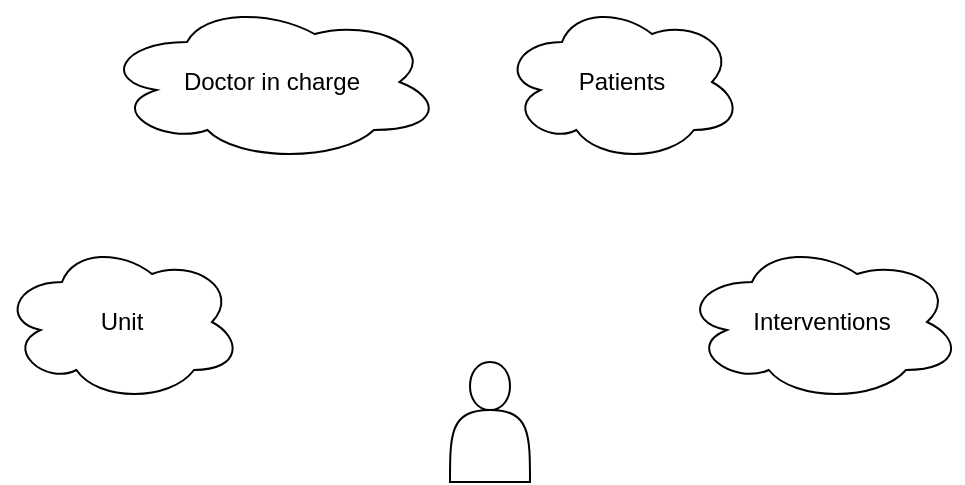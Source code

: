 <mxfile>
    <diagram id="NuMuyJ0UBDDyV1lLQY9N" name="Step 1 - Define the purpose of the DB">
        <mxGraphModel dx="1163" dy="667" grid="1" gridSize="10" guides="1" tooltips="1" connect="1" arrows="1" fold="1" page="1" pageScale="1" pageWidth="827" pageHeight="1169" math="0" shadow="0">
            <root>
                <mxCell id="0"/>
                <mxCell id="1" parent="0"/>
                <mxCell id="2" value="Unit" style="ellipse;shape=cloud;whiteSpace=wrap;html=1;" parent="1" vertex="1">
                    <mxGeometry x="150" y="290" width="120" height="80" as="geometry"/>
                </mxCell>
                <mxCell id="3" value="Doctor in charge" style="ellipse;shape=cloud;whiteSpace=wrap;html=1;" parent="1" vertex="1">
                    <mxGeometry x="200" y="170" width="170" height="80" as="geometry"/>
                </mxCell>
                <mxCell id="4" value="" style="shape=actor;whiteSpace=wrap;html=1;" parent="1" vertex="1">
                    <mxGeometry x="374" y="350" width="40" height="60" as="geometry"/>
                </mxCell>
                <mxCell id="5" value="Interventions" style="ellipse;shape=cloud;whiteSpace=wrap;html=1;" parent="1" vertex="1">
                    <mxGeometry x="490" y="290" width="140" height="80" as="geometry"/>
                </mxCell>
                <mxCell id="6" value="Patients" style="ellipse;shape=cloud;whiteSpace=wrap;html=1;" parent="1" vertex="1">
                    <mxGeometry x="400" y="170" width="120" height="80" as="geometry"/>
                </mxCell>
            </root>
        </mxGraphModel>
    </diagram>
    <diagram id="O3U2NHLkLz26aXM3maAr" name="Step 2 - The ERM">
        <mxGraphModel dx="1163" dy="667" grid="1" gridSize="10" guides="1" tooltips="1" connect="1" arrows="1" fold="1" page="1" pageScale="1" pageWidth="827" pageHeight="1169" math="0" shadow="0">
            <root>
                <mxCell id="SugYGAc_b5lUKjztGZmf-0"/>
                <mxCell id="SugYGAc_b5lUKjztGZmf-1" parent="SugYGAc_b5lUKjztGZmf-0"/>
                <mxCell id="YrhqDDCfiXOCiuwqI_Ar-0" value="Unit" style="whiteSpace=wrap;html=1;align=center;" parent="SugYGAc_b5lUKjztGZmf-1" vertex="1">
                    <mxGeometry x="190" y="315" width="100" height="40" as="geometry"/>
                </mxCell>
                <mxCell id="YrhqDDCfiXOCiuwqI_Ar-1" value="" style="edgeStyle=none;html=1;endArrow=ERone;endFill=0;startArrow=none;startFill=0;exitX=0;exitY=0.5;exitDx=0;exitDy=0;" parent="SugYGAc_b5lUKjztGZmf-1" source="YrhqDDCfiXOCiuwqI_Ar-2" target="YrhqDDCfiXOCiuwqI_Ar-0" edge="1">
                    <mxGeometry relative="1" as="geometry">
                        <mxPoint x="684" y="325" as="sourcePoint"/>
                    </mxGeometry>
                </mxCell>
                <mxCell id="YrhqDDCfiXOCiuwqI_Ar-2" value="has" style="shape=rhombus;perimeter=rhombusPerimeter;whiteSpace=wrap;html=1;align=center;" parent="SugYGAc_b5lUKjztGZmf-1" vertex="1">
                    <mxGeometry x="340" y="305" width="120" height="60" as="geometry"/>
                </mxCell>
                <mxCell id="YrhqDDCfiXOCiuwqI_Ar-3" value="" style="edgeStyle=none;html=1;endArrow=none;endFill=0;startArrow=ERmany;startFill=0;" parent="SugYGAc_b5lUKjztGZmf-1" source="YrhqDDCfiXOCiuwqI_Ar-4" target="YrhqDDCfiXOCiuwqI_Ar-2" edge="1">
                    <mxGeometry relative="1" as="geometry"/>
                </mxCell>
                <mxCell id="YrhqDDCfiXOCiuwqI_Ar-4" value="Patients" style="whiteSpace=wrap;html=1;align=center;" parent="SugYGAc_b5lUKjztGZmf-1" vertex="1">
                    <mxGeometry x="510" y="315" width="100" height="40" as="geometry"/>
                </mxCell>
                <mxCell id="YrhqDDCfiXOCiuwqI_Ar-5" value="" style="edgeStyle=none;html=1;endArrow=ERmany;endFill=0;entryX=0.5;entryY=1;entryDx=0;entryDy=0;" parent="SugYGAc_b5lUKjztGZmf-1" source="YrhqDDCfiXOCiuwqI_Ar-6" target="YrhqDDCfiXOCiuwqI_Ar-4" edge="1">
                    <mxGeometry relative="1" as="geometry"/>
                </mxCell>
                <mxCell id="YrhqDDCfiXOCiuwqI_Ar-6" value="are having" style="shape=rhombus;perimeter=rhombusPerimeter;whiteSpace=wrap;html=1;align=center;" parent="SugYGAc_b5lUKjztGZmf-1" vertex="1">
                    <mxGeometry x="500" y="405" width="120" height="60" as="geometry"/>
                </mxCell>
                <mxCell id="YrhqDDCfiXOCiuwqI_Ar-7" value="" style="edgeStyle=none;html=1;endArrow=none;endFill=0;startArrow=ERmany;startFill=0;" parent="SugYGAc_b5lUKjztGZmf-1" source="YrhqDDCfiXOCiuwqI_Ar-8" target="YrhqDDCfiXOCiuwqI_Ar-6" edge="1">
                    <mxGeometry relative="1" as="geometry"/>
                </mxCell>
                <mxCell id="YrhqDDCfiXOCiuwqI_Ar-8" value="Interventions" style="whiteSpace=wrap;html=1;align=center;" parent="SugYGAc_b5lUKjztGZmf-1" vertex="1">
                    <mxGeometry x="510" y="535" width="100" height="40" as="geometry"/>
                </mxCell>
                <mxCell id="YrhqDDCfiXOCiuwqI_Ar-11" value="" style="edgeStyle=none;html=1;startArrow=none;startFill=0;endArrow=ERone;endFill=0;" parent="SugYGAc_b5lUKjztGZmf-1" source="YrhqDDCfiXOCiuwqI_Ar-13" target="YrhqDDCfiXOCiuwqI_Ar-0" edge="1">
                    <mxGeometry relative="1" as="geometry"/>
                </mxCell>
                <mxCell id="YrhqDDCfiXOCiuwqI_Ar-12" value="" style="edgeStyle=none;html=1;startArrow=none;startFill=0;endArrow=ERone;endFill=0;" parent="SugYGAc_b5lUKjztGZmf-1" source="YrhqDDCfiXOCiuwqI_Ar-13" target="YrhqDDCfiXOCiuwqI_Ar-14" edge="1">
                    <mxGeometry relative="1" as="geometry">
                        <mxPoint x="594" y="155" as="targetPoint"/>
                    </mxGeometry>
                </mxCell>
                <mxCell id="YrhqDDCfiXOCiuwqI_Ar-13" value="has" style="shape=rhombus;perimeter=rhombusPerimeter;whiteSpace=wrap;html=1;align=center;" parent="SugYGAc_b5lUKjztGZmf-1" vertex="1">
                    <mxGeometry x="180" y="205" width="120" height="60" as="geometry"/>
                </mxCell>
                <mxCell id="YrhqDDCfiXOCiuwqI_Ar-14" value="Doctor in charge" style="whiteSpace=wrap;html=1;align=center;" parent="SugYGAc_b5lUKjztGZmf-1" vertex="1">
                    <mxGeometry x="190" y="125" width="100" height="40" as="geometry"/>
                </mxCell>
                <mxCell id="Gz7ZyKSHkss9evm2b7pM-5" value="" style="edgeStyle=none;html=1;startArrow=ERmany;startFill=0;endArrow=none;endFill=0;" parent="SugYGAc_b5lUKjztGZmf-1" source="Gz7ZyKSHkss9evm2b7pM-2" target="Gz7ZyKSHkss9evm2b7pM-4" edge="1">
                    <mxGeometry relative="1" as="geometry"/>
                </mxCell>
                <mxCell id="Gz7ZyKSHkss9evm2b7pM-2" value="Doctors" style="whiteSpace=wrap;html=1;align=center;" parent="SugYGAc_b5lUKjztGZmf-1" vertex="1">
                    <mxGeometry x="190" y="535" width="100" height="40" as="geometry"/>
                </mxCell>
                <mxCell id="Gz7ZyKSHkss9evm2b7pM-6" value="" style="edgeStyle=none;html=1;startArrow=none;startFill=0;endArrow=ERmany;endFill=0;" parent="SugYGAc_b5lUKjztGZmf-1" source="Gz7ZyKSHkss9evm2b7pM-4" target="YrhqDDCfiXOCiuwqI_Ar-8" edge="1">
                    <mxGeometry relative="1" as="geometry"/>
                </mxCell>
                <mxCell id="Gz7ZyKSHkss9evm2b7pM-4" value="are done by" style="shape=rhombus;perimeter=rhombusPerimeter;whiteSpace=wrap;html=1;align=center;" parent="SugYGAc_b5lUKjztGZmf-1" vertex="1">
                    <mxGeometry x="340" y="525" width="120" height="60" as="geometry"/>
                </mxCell>
            </root>
        </mxGraphModel>
    </diagram>
    <diagram id="lYJBItrS1kzm_RbvxHhG" name="Step 3 - UML">
        <mxGraphModel dx="1163" dy="667" grid="1" gridSize="10" guides="1" tooltips="1" connect="1" arrows="1" fold="1" page="1" pageScale="1" pageWidth="827" pageHeight="1169" math="0" shadow="0">
            <root>
                <mxCell id="tmoW70O3WnlVBGm4fVCz-0"/>
                <mxCell id="tmoW70O3WnlVBGm4fVCz-1" parent="tmoW70O3WnlVBGm4fVCz-0"/>
                <mxCell id="5-0HfPzer8TmSaqn8S5y-26" value="" style="edgeStyle=none;html=1;startArrow=ERone;startFill=0;endArrow=ERone;endFill=0;entryX=-0.003;entryY=0.094;entryDx=0;entryDy=0;entryPerimeter=0;exitX=1.013;exitY=0.112;exitDx=0;exitDy=0;exitPerimeter=0;" parent="tmoW70O3WnlVBGm4fVCz-1" source="5-0HfPzer8TmSaqn8S5y-0" target="5-0HfPzer8TmSaqn8S5y-13" edge="1">
                    <mxGeometry relative="1" as="geometry"/>
                </mxCell>
                <mxCell id="w05GbLZuvLN86fJclmEJ-22" style="edgeStyle=none;html=1;entryX=0.409;entryY=-0.002;entryDx=0;entryDy=0;entryPerimeter=0;startArrow=ERone;startFill=0;endArrow=ERmany;endFill=0;exitX=0.5;exitY=1;exitDx=0;exitDy=0;" parent="tmoW70O3WnlVBGm4fVCz-1" source="5-0HfPzer8TmSaqn8S5y-0" target="w05GbLZuvLN86fJclmEJ-0" edge="1">
                    <mxGeometry relative="1" as="geometry">
                        <mxPoint x="146" y="310" as="sourcePoint"/>
                    </mxGeometry>
                </mxCell>
                <mxCell id="5-0HfPzer8TmSaqn8S5y-0" value="Unit" style="shape=table;startSize=30;container=1;collapsible=1;childLayout=tableLayout;fixedRows=1;rowLines=0;fontStyle=1;align=center;resizeLast=1;" parent="tmoW70O3WnlVBGm4fVCz-1" vertex="1">
                    <mxGeometry x="60" y="150" width="180" height="160" as="geometry"/>
                </mxCell>
                <mxCell id="5-0HfPzer8TmSaqn8S5y-1" value="" style="shape=partialRectangle;collapsible=0;dropTarget=0;pointerEvents=0;fillColor=none;top=0;left=0;bottom=1;right=0;points=[[0,0.5],[1,0.5]];portConstraint=eastwest;" parent="5-0HfPzer8TmSaqn8S5y-0" vertex="1">
                    <mxGeometry y="30" width="180" height="30" as="geometry"/>
                </mxCell>
                <mxCell id="5-0HfPzer8TmSaqn8S5y-2" value="PK" style="shape=partialRectangle;connectable=0;fillColor=none;top=0;left=0;bottom=0;right=0;fontStyle=1;overflow=hidden;" parent="5-0HfPzer8TmSaqn8S5y-1" vertex="1">
                    <mxGeometry width="30" height="30" as="geometry">
                        <mxRectangle width="30" height="30" as="alternateBounds"/>
                    </mxGeometry>
                </mxCell>
                <mxCell id="5-0HfPzer8TmSaqn8S5y-3" value="Unit_ID: int" style="shape=partialRectangle;connectable=0;fillColor=none;top=0;left=0;bottom=0;right=0;align=left;spacingLeft=6;fontStyle=5;overflow=hidden;" parent="5-0HfPzer8TmSaqn8S5y-1" vertex="1">
                    <mxGeometry x="30" width="150" height="30" as="geometry">
                        <mxRectangle width="150" height="30" as="alternateBounds"/>
                    </mxGeometry>
                </mxCell>
                <mxCell id="5-0HfPzer8TmSaqn8S5y-4" value="" style="shape=partialRectangle;collapsible=0;dropTarget=0;pointerEvents=0;fillColor=none;top=0;left=0;bottom=0;right=0;points=[[0,0.5],[1,0.5]];portConstraint=eastwest;" parent="5-0HfPzer8TmSaqn8S5y-0" vertex="1">
                    <mxGeometry y="60" width="180" height="30" as="geometry"/>
                </mxCell>
                <mxCell id="5-0HfPzer8TmSaqn8S5y-5" value="" style="shape=partialRectangle;connectable=0;fillColor=none;top=0;left=0;bottom=0;right=0;editable=1;overflow=hidden;" parent="5-0HfPzer8TmSaqn8S5y-4" vertex="1">
                    <mxGeometry width="30" height="30" as="geometry">
                        <mxRectangle width="30" height="30" as="alternateBounds"/>
                    </mxGeometry>
                </mxCell>
                <mxCell id="5-0HfPzer8TmSaqn8S5y-6" value="Name: string" style="shape=partialRectangle;connectable=0;fillColor=none;top=0;left=0;bottom=0;right=0;align=left;spacingLeft=6;overflow=hidden;" parent="5-0HfPzer8TmSaqn8S5y-4" vertex="1">
                    <mxGeometry x="30" width="150" height="30" as="geometry">
                        <mxRectangle width="150" height="30" as="alternateBounds"/>
                    </mxGeometry>
                </mxCell>
                <mxCell id="5-0HfPzer8TmSaqn8S5y-7" value="" style="shape=partialRectangle;collapsible=0;dropTarget=0;pointerEvents=0;fillColor=none;top=0;left=0;bottom=0;right=0;points=[[0,0.5],[1,0.5]];portConstraint=eastwest;" parent="5-0HfPzer8TmSaqn8S5y-0" vertex="1">
                    <mxGeometry y="90" width="180" height="30" as="geometry"/>
                </mxCell>
                <mxCell id="5-0HfPzer8TmSaqn8S5y-8" value="" style="shape=partialRectangle;connectable=0;fillColor=none;top=0;left=0;bottom=0;right=0;editable=1;overflow=hidden;" parent="5-0HfPzer8TmSaqn8S5y-7" vertex="1">
                    <mxGeometry width="30" height="30" as="geometry">
                        <mxRectangle width="30" height="30" as="alternateBounds"/>
                    </mxGeometry>
                </mxCell>
                <mxCell id="5-0HfPzer8TmSaqn8S5y-9" value="Floor: int" style="shape=partialRectangle;connectable=0;fillColor=none;top=0;left=0;bottom=0;right=0;align=left;spacingLeft=6;overflow=hidden;" parent="5-0HfPzer8TmSaqn8S5y-7" vertex="1">
                    <mxGeometry x="30" width="150" height="30" as="geometry">
                        <mxRectangle width="150" height="30" as="alternateBounds"/>
                    </mxGeometry>
                </mxCell>
                <mxCell id="5-0HfPzer8TmSaqn8S5y-10" value="" style="shape=partialRectangle;collapsible=0;dropTarget=0;pointerEvents=0;fillColor=none;top=0;left=0;bottom=0;right=0;points=[[0,0.5],[1,0.5]];portConstraint=eastwest;" parent="5-0HfPzer8TmSaqn8S5y-0" vertex="1">
                    <mxGeometry y="120" width="180" height="30" as="geometry"/>
                </mxCell>
                <mxCell id="5-0HfPzer8TmSaqn8S5y-11" value="FK" style="shape=partialRectangle;connectable=0;fillColor=none;top=0;left=0;bottom=0;right=0;editable=1;overflow=hidden;fontStyle=1" parent="5-0HfPzer8TmSaqn8S5y-10" vertex="1">
                    <mxGeometry width="30" height="30" as="geometry">
                        <mxRectangle width="30" height="30" as="alternateBounds"/>
                    </mxGeometry>
                </mxCell>
                <mxCell id="5-0HfPzer8TmSaqn8S5y-12" value="DoctorInCharge_ID: int" style="shape=partialRectangle;connectable=0;fillColor=none;top=0;left=0;bottom=0;right=0;align=left;spacingLeft=6;overflow=hidden;fontStyle=1" parent="5-0HfPzer8TmSaqn8S5y-10" vertex="1">
                    <mxGeometry x="30" width="150" height="30" as="geometry">
                        <mxRectangle width="150" height="30" as="alternateBounds"/>
                    </mxGeometry>
                </mxCell>
                <mxCell id="5-0HfPzer8TmSaqn8S5y-13" value="DoctorInCharge" style="shape=table;startSize=30;container=1;collapsible=1;childLayout=tableLayout;fixedRows=1;rowLines=0;fontStyle=1;align=center;resizeLast=1;" parent="tmoW70O3WnlVBGm4fVCz-1" vertex="1">
                    <mxGeometry x="320" y="150" width="180" height="190" as="geometry"/>
                </mxCell>
                <mxCell id="5-0HfPzer8TmSaqn8S5y-14" value="" style="shape=partialRectangle;collapsible=0;dropTarget=0;pointerEvents=0;fillColor=none;top=0;left=0;bottom=1;right=0;points=[[0,0.5],[1,0.5]];portConstraint=eastwest;" parent="5-0HfPzer8TmSaqn8S5y-13" vertex="1">
                    <mxGeometry y="30" width="180" height="30" as="geometry"/>
                </mxCell>
                <mxCell id="5-0HfPzer8TmSaqn8S5y-15" value="PK" style="shape=partialRectangle;connectable=0;fillColor=none;top=0;left=0;bottom=0;right=0;fontStyle=1;overflow=hidden;" parent="5-0HfPzer8TmSaqn8S5y-14" vertex="1">
                    <mxGeometry width="30" height="30" as="geometry">
                        <mxRectangle width="30" height="30" as="alternateBounds"/>
                    </mxGeometry>
                </mxCell>
                <mxCell id="5-0HfPzer8TmSaqn8S5y-16" value="DoctorInCharge_ID: int" style="shape=partialRectangle;connectable=0;fillColor=none;top=0;left=0;bottom=0;right=0;align=left;spacingLeft=6;fontStyle=5;overflow=hidden;" parent="5-0HfPzer8TmSaqn8S5y-14" vertex="1">
                    <mxGeometry x="30" width="150" height="30" as="geometry">
                        <mxRectangle width="150" height="30" as="alternateBounds"/>
                    </mxGeometry>
                </mxCell>
                <mxCell id="5-0HfPzer8TmSaqn8S5y-17" value="" style="shape=partialRectangle;collapsible=0;dropTarget=0;pointerEvents=0;fillColor=none;top=0;left=0;bottom=0;right=0;points=[[0,0.5],[1,0.5]];portConstraint=eastwest;" parent="5-0HfPzer8TmSaqn8S5y-13" vertex="1">
                    <mxGeometry y="60" width="180" height="30" as="geometry"/>
                </mxCell>
                <mxCell id="5-0HfPzer8TmSaqn8S5y-18" value="" style="shape=partialRectangle;connectable=0;fillColor=none;top=0;left=0;bottom=0;right=0;editable=1;overflow=hidden;" parent="5-0HfPzer8TmSaqn8S5y-17" vertex="1">
                    <mxGeometry width="30" height="30" as="geometry">
                        <mxRectangle width="30" height="30" as="alternateBounds"/>
                    </mxGeometry>
                </mxCell>
                <mxCell id="5-0HfPzer8TmSaqn8S5y-19" value="FName: string" style="shape=partialRectangle;connectable=0;fillColor=none;top=0;left=0;bottom=0;right=0;align=left;spacingLeft=6;overflow=hidden;" parent="5-0HfPzer8TmSaqn8S5y-17" vertex="1">
                    <mxGeometry x="30" width="150" height="30" as="geometry">
                        <mxRectangle width="150" height="30" as="alternateBounds"/>
                    </mxGeometry>
                </mxCell>
                <mxCell id="5-0HfPzer8TmSaqn8S5y-20" value="" style="shape=partialRectangle;collapsible=0;dropTarget=0;pointerEvents=0;fillColor=none;top=0;left=0;bottom=0;right=0;points=[[0,0.5],[1,0.5]];portConstraint=eastwest;" parent="5-0HfPzer8TmSaqn8S5y-13" vertex="1">
                    <mxGeometry y="90" width="180" height="30" as="geometry"/>
                </mxCell>
                <mxCell id="5-0HfPzer8TmSaqn8S5y-21" value="" style="shape=partialRectangle;connectable=0;fillColor=none;top=0;left=0;bottom=0;right=0;editable=1;overflow=hidden;" parent="5-0HfPzer8TmSaqn8S5y-20" vertex="1">
                    <mxGeometry width="30" height="30" as="geometry">
                        <mxRectangle width="30" height="30" as="alternateBounds"/>
                    </mxGeometry>
                </mxCell>
                <mxCell id="5-0HfPzer8TmSaqn8S5y-22" value="LName: string" style="shape=partialRectangle;connectable=0;fillColor=none;top=0;left=0;bottom=0;right=0;align=left;spacingLeft=6;overflow=hidden;" parent="5-0HfPzer8TmSaqn8S5y-20" vertex="1">
                    <mxGeometry x="30" width="150" height="30" as="geometry">
                        <mxRectangle width="150" height="30" as="alternateBounds"/>
                    </mxGeometry>
                </mxCell>
                <mxCell id="5-0HfPzer8TmSaqn8S5y-23" value="" style="shape=partialRectangle;collapsible=0;dropTarget=0;pointerEvents=0;fillColor=none;top=0;left=0;bottom=0;right=0;points=[[0,0.5],[1,0.5]];portConstraint=eastwest;" parent="5-0HfPzer8TmSaqn8S5y-13" vertex="1">
                    <mxGeometry y="120" width="180" height="30" as="geometry"/>
                </mxCell>
                <mxCell id="5-0HfPzer8TmSaqn8S5y-24" value="" style="shape=partialRectangle;connectable=0;fillColor=none;top=0;left=0;bottom=0;right=0;editable=1;overflow=hidden;" parent="5-0HfPzer8TmSaqn8S5y-23" vertex="1">
                    <mxGeometry width="30" height="30" as="geometry">
                        <mxRectangle width="30" height="30" as="alternateBounds"/>
                    </mxGeometry>
                </mxCell>
                <mxCell id="5-0HfPzer8TmSaqn8S5y-25" value="Specialty: string" style="shape=partialRectangle;connectable=0;fillColor=none;top=0;left=0;bottom=0;right=0;align=left;spacingLeft=6;overflow=hidden;" parent="5-0HfPzer8TmSaqn8S5y-23" vertex="1">
                    <mxGeometry x="30" width="150" height="30" as="geometry">
                        <mxRectangle width="150" height="30" as="alternateBounds"/>
                    </mxGeometry>
                </mxCell>
                <mxCell id="xXEbho1qe_KU-CjTBM-3-0" value="" style="shape=partialRectangle;collapsible=0;dropTarget=0;pointerEvents=0;fillColor=none;top=0;left=0;bottom=0;right=0;points=[[0,0.5],[1,0.5]];portConstraint=eastwest;" parent="5-0HfPzer8TmSaqn8S5y-13" vertex="1">
                    <mxGeometry y="150" width="180" height="30" as="geometry"/>
                </mxCell>
                <mxCell id="xXEbho1qe_KU-CjTBM-3-1" value="FK" style="shape=partialRectangle;connectable=0;fillColor=none;top=0;left=0;bottom=0;right=0;editable=1;overflow=hidden;fontStyle=1" parent="xXEbho1qe_KU-CjTBM-3-0" vertex="1">
                    <mxGeometry width="30" height="30" as="geometry">
                        <mxRectangle width="30" height="30" as="alternateBounds"/>
                    </mxGeometry>
                </mxCell>
                <mxCell id="xXEbho1qe_KU-CjTBM-3-2" value="Unit_ID: int" style="shape=partialRectangle;connectable=0;fillColor=none;top=0;left=0;bottom=0;right=0;align=left;spacingLeft=6;overflow=hidden;fontStyle=1" parent="xXEbho1qe_KU-CjTBM-3-0" vertex="1">
                    <mxGeometry x="30" width="150" height="30" as="geometry">
                        <mxRectangle width="150" height="30" as="alternateBounds"/>
                    </mxGeometry>
                </mxCell>
                <mxCell id="w05GbLZuvLN86fJclmEJ-0" value="Patients" style="shape=table;startSize=30;container=1;collapsible=1;childLayout=tableLayout;fixedRows=1;rowLines=0;fontStyle=1;align=center;resizeLast=1;" parent="tmoW70O3WnlVBGm4fVCz-1" vertex="1">
                    <mxGeometry x="40" y="380" width="270" height="250" as="geometry"/>
                </mxCell>
                <mxCell id="w05GbLZuvLN86fJclmEJ-1" value="" style="shape=partialRectangle;collapsible=0;dropTarget=0;pointerEvents=0;fillColor=none;top=0;left=0;bottom=1;right=0;points=[[0,0.5],[1,0.5]];portConstraint=eastwest;" parent="w05GbLZuvLN86fJclmEJ-0" vertex="1">
                    <mxGeometry y="30" width="270" height="30" as="geometry"/>
                </mxCell>
                <mxCell id="w05GbLZuvLN86fJclmEJ-2" value="PK" style="shape=partialRectangle;connectable=0;fillColor=none;top=0;left=0;bottom=0;right=0;fontStyle=1;overflow=hidden;" parent="w05GbLZuvLN86fJclmEJ-1" vertex="1">
                    <mxGeometry width="30" height="30" as="geometry">
                        <mxRectangle width="30" height="30" as="alternateBounds"/>
                    </mxGeometry>
                </mxCell>
                <mxCell id="w05GbLZuvLN86fJclmEJ-3" value="Patient_ID: int" style="shape=partialRectangle;connectable=0;fillColor=none;top=0;left=0;bottom=0;right=0;align=left;spacingLeft=6;fontStyle=5;overflow=hidden;" parent="w05GbLZuvLN86fJclmEJ-1" vertex="1">
                    <mxGeometry x="30" width="240" height="30" as="geometry">
                        <mxRectangle width="240" height="30" as="alternateBounds"/>
                    </mxGeometry>
                </mxCell>
                <mxCell id="w05GbLZuvLN86fJclmEJ-4" value="" style="shape=partialRectangle;collapsible=0;dropTarget=0;pointerEvents=0;fillColor=none;top=0;left=0;bottom=0;right=0;points=[[0,0.5],[1,0.5]];portConstraint=eastwest;" parent="w05GbLZuvLN86fJclmEJ-0" vertex="1">
                    <mxGeometry y="60" width="270" height="30" as="geometry"/>
                </mxCell>
                <mxCell id="w05GbLZuvLN86fJclmEJ-5" value="" style="shape=partialRectangle;connectable=0;fillColor=none;top=0;left=0;bottom=0;right=0;editable=1;overflow=hidden;" parent="w05GbLZuvLN86fJclmEJ-4" vertex="1">
                    <mxGeometry width="30" height="30" as="geometry">
                        <mxRectangle width="30" height="30" as="alternateBounds"/>
                    </mxGeometry>
                </mxCell>
                <mxCell id="w05GbLZuvLN86fJclmEJ-6" value="FName: string" style="shape=partialRectangle;connectable=0;fillColor=none;top=0;left=0;bottom=0;right=0;align=left;spacingLeft=6;overflow=hidden;" parent="w05GbLZuvLN86fJclmEJ-4" vertex="1">
                    <mxGeometry x="30" width="240" height="30" as="geometry">
                        <mxRectangle width="240" height="30" as="alternateBounds"/>
                    </mxGeometry>
                </mxCell>
                <mxCell id="w05GbLZuvLN86fJclmEJ-7" value="" style="shape=partialRectangle;collapsible=0;dropTarget=0;pointerEvents=0;fillColor=none;top=0;left=0;bottom=0;right=0;points=[[0,0.5],[1,0.5]];portConstraint=eastwest;" parent="w05GbLZuvLN86fJclmEJ-0" vertex="1">
                    <mxGeometry y="90" width="270" height="30" as="geometry"/>
                </mxCell>
                <mxCell id="w05GbLZuvLN86fJclmEJ-8" value="" style="shape=partialRectangle;connectable=0;fillColor=none;top=0;left=0;bottom=0;right=0;editable=1;overflow=hidden;" parent="w05GbLZuvLN86fJclmEJ-7" vertex="1">
                    <mxGeometry width="30" height="30" as="geometry">
                        <mxRectangle width="30" height="30" as="alternateBounds"/>
                    </mxGeometry>
                </mxCell>
                <mxCell id="w05GbLZuvLN86fJclmEJ-9" value="LName: string" style="shape=partialRectangle;connectable=0;fillColor=none;top=0;left=0;bottom=0;right=0;align=left;spacingLeft=6;overflow=hidden;" parent="w05GbLZuvLN86fJclmEJ-7" vertex="1">
                    <mxGeometry x="30" width="240" height="30" as="geometry">
                        <mxRectangle width="240" height="30" as="alternateBounds"/>
                    </mxGeometry>
                </mxCell>
                <mxCell id="w05GbLZuvLN86fJclmEJ-16" value="" style="shape=partialRectangle;collapsible=0;dropTarget=0;pointerEvents=0;fillColor=none;top=0;left=0;bottom=0;right=0;points=[[0,0.5],[1,0.5]];portConstraint=eastwest;" parent="w05GbLZuvLN86fJclmEJ-0" vertex="1">
                    <mxGeometry y="120" width="270" height="30" as="geometry"/>
                </mxCell>
                <mxCell id="w05GbLZuvLN86fJclmEJ-17" value="" style="shape=partialRectangle;connectable=0;fillColor=none;top=0;left=0;bottom=0;right=0;editable=1;overflow=hidden;" parent="w05GbLZuvLN86fJclmEJ-16" vertex="1">
                    <mxGeometry width="30" height="30" as="geometry">
                        <mxRectangle width="30" height="30" as="alternateBounds"/>
                    </mxGeometry>
                </mxCell>
                <mxCell id="w05GbLZuvLN86fJclmEJ-18" value="Age (virtual attribute from SSN?): string" style="shape=partialRectangle;connectable=0;fillColor=none;top=0;left=0;bottom=0;right=0;align=left;spacingLeft=6;overflow=hidden;" parent="w05GbLZuvLN86fJclmEJ-16" vertex="1">
                    <mxGeometry x="30" width="240" height="30" as="geometry">
                        <mxRectangle width="240" height="30" as="alternateBounds"/>
                    </mxGeometry>
                </mxCell>
                <mxCell id="w05GbLZuvLN86fJclmEJ-10" value="" style="shape=partialRectangle;collapsible=0;dropTarget=0;pointerEvents=0;fillColor=none;top=0;left=0;bottom=0;right=0;points=[[0,0.5],[1,0.5]];portConstraint=eastwest;" parent="w05GbLZuvLN86fJclmEJ-0" vertex="1">
                    <mxGeometry y="150" width="270" height="30" as="geometry"/>
                </mxCell>
                <mxCell id="w05GbLZuvLN86fJclmEJ-11" value="" style="shape=partialRectangle;connectable=0;fillColor=none;top=0;left=0;bottom=0;right=0;editable=1;overflow=hidden;" parent="w05GbLZuvLN86fJclmEJ-10" vertex="1">
                    <mxGeometry width="30" height="30" as="geometry">
                        <mxRectangle width="30" height="30" as="alternateBounds"/>
                    </mxGeometry>
                </mxCell>
                <mxCell id="w05GbLZuvLN86fJclmEJ-12" value="SSN: number" style="shape=partialRectangle;connectable=0;fillColor=none;top=0;left=0;bottom=0;right=0;align=left;spacingLeft=6;overflow=hidden;" parent="w05GbLZuvLN86fJclmEJ-10" vertex="1">
                    <mxGeometry x="30" width="240" height="30" as="geometry">
                        <mxRectangle width="240" height="30" as="alternateBounds"/>
                    </mxGeometry>
                </mxCell>
                <mxCell id="w05GbLZuvLN86fJclmEJ-13" value="" style="shape=partialRectangle;collapsible=0;dropTarget=0;pointerEvents=0;fillColor=none;top=0;left=0;bottom=0;right=0;points=[[0,0.5],[1,0.5]];portConstraint=eastwest;" parent="w05GbLZuvLN86fJclmEJ-0" vertex="1">
                    <mxGeometry y="180" width="270" height="30" as="geometry"/>
                </mxCell>
                <mxCell id="w05GbLZuvLN86fJclmEJ-14" value="" style="shape=partialRectangle;connectable=0;fillColor=none;top=0;left=0;bottom=0;right=0;editable=1;overflow=hidden;" parent="w05GbLZuvLN86fJclmEJ-13" vertex="1">
                    <mxGeometry width="30" height="30" as="geometry">
                        <mxRectangle width="30" height="30" as="alternateBounds"/>
                    </mxGeometry>
                </mxCell>
                <mxCell id="w05GbLZuvLN86fJclmEJ-15" value="DateOfAdmission: string" style="shape=partialRectangle;connectable=0;fillColor=none;top=0;left=0;bottom=0;right=0;align=left;spacingLeft=6;overflow=hidden;" parent="w05GbLZuvLN86fJclmEJ-13" vertex="1">
                    <mxGeometry x="30" width="240" height="30" as="geometry">
                        <mxRectangle width="240" height="30" as="alternateBounds"/>
                    </mxGeometry>
                </mxCell>
                <mxCell id="w05GbLZuvLN86fJclmEJ-19" value="" style="shape=partialRectangle;collapsible=0;dropTarget=0;pointerEvents=0;fillColor=none;top=0;left=0;bottom=0;right=0;points=[[0,0.5],[1,0.5]];portConstraint=eastwest;" parent="w05GbLZuvLN86fJclmEJ-0" vertex="1">
                    <mxGeometry y="210" width="270" height="30" as="geometry"/>
                </mxCell>
                <mxCell id="w05GbLZuvLN86fJclmEJ-20" value="FK" style="shape=partialRectangle;connectable=0;fillColor=none;top=0;left=0;bottom=0;right=0;editable=1;overflow=hidden;fontStyle=1" parent="w05GbLZuvLN86fJclmEJ-19" vertex="1">
                    <mxGeometry width="30" height="30" as="geometry">
                        <mxRectangle width="30" height="30" as="alternateBounds"/>
                    </mxGeometry>
                </mxCell>
                <mxCell id="w05GbLZuvLN86fJclmEJ-21" value="Unit_ID: int" style="shape=partialRectangle;connectable=0;fillColor=none;top=0;left=0;bottom=0;right=0;align=left;spacingLeft=6;overflow=hidden;fontStyle=1" parent="w05GbLZuvLN86fJclmEJ-19" vertex="1">
                    <mxGeometry x="30" width="240" height="30" as="geometry">
                        <mxRectangle width="240" height="30" as="alternateBounds"/>
                    </mxGeometry>
                </mxCell>
                <mxCell id="w05GbLZuvLN86fJclmEJ-23" value="Interventions" style="shape=table;startSize=30;container=1;collapsible=1;childLayout=tableLayout;fixedRows=1;rowLines=0;fontStyle=1;align=center;resizeLast=1;" parent="tmoW70O3WnlVBGm4fVCz-1" vertex="1">
                    <mxGeometry x="450" y="380" width="180" height="190" as="geometry"/>
                </mxCell>
                <mxCell id="w05GbLZuvLN86fJclmEJ-24" value="" style="shape=partialRectangle;collapsible=0;dropTarget=0;pointerEvents=0;fillColor=none;top=0;left=0;bottom=1;right=0;points=[[0,0.5],[1,0.5]];portConstraint=eastwest;" parent="w05GbLZuvLN86fJclmEJ-23" vertex="1">
                    <mxGeometry y="30" width="180" height="30" as="geometry"/>
                </mxCell>
                <mxCell id="w05GbLZuvLN86fJclmEJ-25" value="PK" style="shape=partialRectangle;connectable=0;fillColor=none;top=0;left=0;bottom=0;right=0;fontStyle=1;overflow=hidden;" parent="w05GbLZuvLN86fJclmEJ-24" vertex="1">
                    <mxGeometry width="30" height="30" as="geometry">
                        <mxRectangle width="30" height="30" as="alternateBounds"/>
                    </mxGeometry>
                </mxCell>
                <mxCell id="w05GbLZuvLN86fJclmEJ-26" value="Intervention_ID: int" style="shape=partialRectangle;connectable=0;fillColor=none;top=0;left=0;bottom=0;right=0;align=left;spacingLeft=6;fontStyle=5;overflow=hidden;" parent="w05GbLZuvLN86fJclmEJ-24" vertex="1">
                    <mxGeometry x="30" width="150" height="30" as="geometry">
                        <mxRectangle width="150" height="30" as="alternateBounds"/>
                    </mxGeometry>
                </mxCell>
                <mxCell id="w05GbLZuvLN86fJclmEJ-27" value="" style="shape=partialRectangle;collapsible=0;dropTarget=0;pointerEvents=0;fillColor=none;top=0;left=0;bottom=0;right=0;points=[[0,0.5],[1,0.5]];portConstraint=eastwest;" parent="w05GbLZuvLN86fJclmEJ-23" vertex="1">
                    <mxGeometry y="60" width="180" height="30" as="geometry"/>
                </mxCell>
                <mxCell id="w05GbLZuvLN86fJclmEJ-28" value="" style="shape=partialRectangle;connectable=0;fillColor=none;top=0;left=0;bottom=0;right=0;editable=1;overflow=hidden;" parent="w05GbLZuvLN86fJclmEJ-27" vertex="1">
                    <mxGeometry width="30" height="30" as="geometry">
                        <mxRectangle width="30" height="30" as="alternateBounds"/>
                    </mxGeometry>
                </mxCell>
                <mxCell id="w05GbLZuvLN86fJclmEJ-29" value="Name: string" style="shape=partialRectangle;connectable=0;fillColor=none;top=0;left=0;bottom=0;right=0;align=left;spacingLeft=6;overflow=hidden;" parent="w05GbLZuvLN86fJclmEJ-27" vertex="1">
                    <mxGeometry x="30" width="150" height="30" as="geometry">
                        <mxRectangle width="150" height="30" as="alternateBounds"/>
                    </mxGeometry>
                </mxCell>
                <mxCell id="w05GbLZuvLN86fJclmEJ-30" value="" style="shape=partialRectangle;collapsible=0;dropTarget=0;pointerEvents=0;fillColor=none;top=0;left=0;bottom=0;right=0;points=[[0,0.5],[1,0.5]];portConstraint=eastwest;" parent="w05GbLZuvLN86fJclmEJ-23" vertex="1">
                    <mxGeometry y="90" width="180" height="30" as="geometry"/>
                </mxCell>
                <mxCell id="w05GbLZuvLN86fJclmEJ-31" value="" style="shape=partialRectangle;connectable=0;fillColor=none;top=0;left=0;bottom=0;right=0;editable=1;overflow=hidden;" parent="w05GbLZuvLN86fJclmEJ-30" vertex="1">
                    <mxGeometry width="30" height="30" as="geometry">
                        <mxRectangle width="30" height="30" as="alternateBounds"/>
                    </mxGeometry>
                </mxCell>
                <mxCell id="w05GbLZuvLN86fJclmEJ-32" value="DoctorLName: string" style="shape=partialRectangle;connectable=0;fillColor=none;top=0;left=0;bottom=0;right=0;align=left;spacingLeft=6;overflow=hidden;" parent="w05GbLZuvLN86fJclmEJ-30" vertex="1">
                    <mxGeometry x="30" width="150" height="30" as="geometry">
                        <mxRectangle width="150" height="30" as="alternateBounds"/>
                    </mxGeometry>
                </mxCell>
                <mxCell id="w05GbLZuvLN86fJclmEJ-33" value="" style="shape=partialRectangle;collapsible=0;dropTarget=0;pointerEvents=0;fillColor=none;top=0;left=0;bottom=0;right=0;points=[[0,0.5],[1,0.5]];portConstraint=eastwest;" parent="w05GbLZuvLN86fJclmEJ-23" vertex="1">
                    <mxGeometry y="120" width="180" height="30" as="geometry"/>
                </mxCell>
                <mxCell id="w05GbLZuvLN86fJclmEJ-34" value="" style="shape=partialRectangle;connectable=0;fillColor=none;top=0;left=0;bottom=0;right=0;editable=1;overflow=hidden;" parent="w05GbLZuvLN86fJclmEJ-33" vertex="1">
                    <mxGeometry width="30" height="30" as="geometry">
                        <mxRectangle width="30" height="30" as="alternateBounds"/>
                    </mxGeometry>
                </mxCell>
                <mxCell id="w05GbLZuvLN86fJclmEJ-35" value="Symptom: string" style="shape=partialRectangle;connectable=0;fillColor=none;top=0;left=0;bottom=0;right=0;align=left;spacingLeft=6;overflow=hidden;" parent="w05GbLZuvLN86fJclmEJ-33" vertex="1">
                    <mxGeometry x="30" width="150" height="30" as="geometry">
                        <mxRectangle width="150" height="30" as="alternateBounds"/>
                    </mxGeometry>
                </mxCell>
                <mxCell id="w05GbLZuvLN86fJclmEJ-36" value="" style="shape=partialRectangle;collapsible=0;dropTarget=0;pointerEvents=0;fillColor=none;top=0;left=0;bottom=0;right=0;points=[[0,0.5],[1,0.5]];portConstraint=eastwest;" parent="w05GbLZuvLN86fJclmEJ-23" vertex="1">
                    <mxGeometry y="150" width="180" height="30" as="geometry"/>
                </mxCell>
                <mxCell id="w05GbLZuvLN86fJclmEJ-37" value="" style="shape=partialRectangle;connectable=0;fillColor=none;top=0;left=0;bottom=0;right=0;editable=1;overflow=hidden;" parent="w05GbLZuvLN86fJclmEJ-36" vertex="1">
                    <mxGeometry width="30" height="30" as="geometry">
                        <mxRectangle width="30" height="30" as="alternateBounds"/>
                    </mxGeometry>
                </mxCell>
                <mxCell id="w05GbLZuvLN86fJclmEJ-38" value="Treatment: string" style="shape=partialRectangle;connectable=0;fillColor=none;top=0;left=0;bottom=0;right=0;align=left;spacingLeft=6;overflow=hidden;" parent="w05GbLZuvLN86fJclmEJ-36" vertex="1">
                    <mxGeometry x="30" width="150" height="30" as="geometry">
                        <mxRectangle width="150" height="30" as="alternateBounds"/>
                    </mxGeometry>
                </mxCell>
                <mxCell id="w05GbLZuvLN86fJclmEJ-39" style="edgeStyle=none;html=1;startArrow=ERmany;startFill=0;endArrow=ERmany;endFill=0;exitX=1;exitY=0.055;exitDx=0;exitDy=0;exitPerimeter=0;" parent="tmoW70O3WnlVBGm4fVCz-1" source="w05GbLZuvLN86fJclmEJ-0" edge="1">
                    <mxGeometry relative="1" as="geometry">
                        <mxPoint x="450" y="394" as="targetPoint"/>
                    </mxGeometry>
                </mxCell>
            </root>
        </mxGraphModel>
    </diagram>
    <diagram id="h3dlu8bpGFOVv6ghujL7" name="Step 4 - Norm.">
        <mxGraphModel dx="1163" dy="667" grid="1" gridSize="10" guides="1" tooltips="1" connect="1" arrows="1" fold="1" page="1" pageScale="1" pageWidth="827" pageHeight="1169" math="0" shadow="0">
            <root>
                <mxCell id="qjB7M2fl9DO1ppy_1SeX-0"/>
                <mxCell id="qjB7M2fl9DO1ppy_1SeX-1" parent="qjB7M2fl9DO1ppy_1SeX-0"/>
                <mxCell id="kFelHPTIxBmc5AQoyOlT-0" value="" style="edgeStyle=none;html=1;startArrow=ERone;startFill=0;endArrow=ERone;endFill=0;entryX=-0.003;entryY=0.094;entryDx=0;entryDy=0;entryPerimeter=0;exitX=1.013;exitY=0.112;exitDx=0;exitDy=0;exitPerimeter=0;" parent="qjB7M2fl9DO1ppy_1SeX-1" source="kFelHPTIxBmc5AQoyOlT-2" target="kFelHPTIxBmc5AQoyOlT-15" edge="1">
                    <mxGeometry relative="1" as="geometry"/>
                </mxCell>
                <mxCell id="kFelHPTIxBmc5AQoyOlT-1" style="edgeStyle=none;html=1;entryX=0.409;entryY=-0.002;entryDx=0;entryDy=0;entryPerimeter=0;startArrow=ERone;startFill=0;endArrow=ERmany;endFill=0;exitX=0.5;exitY=1;exitDx=0;exitDy=0;" parent="qjB7M2fl9DO1ppy_1SeX-1" source="kFelHPTIxBmc5AQoyOlT-2" target="kFelHPTIxBmc5AQoyOlT-31" edge="1">
                    <mxGeometry relative="1" as="geometry">
                        <mxPoint x="146" y="310" as="sourcePoint"/>
                    </mxGeometry>
                </mxCell>
                <mxCell id="kFelHPTIxBmc5AQoyOlT-2" value="Unit" style="shape=table;startSize=30;container=1;collapsible=1;childLayout=tableLayout;fixedRows=1;rowLines=0;fontStyle=1;align=center;resizeLast=1;" parent="qjB7M2fl9DO1ppy_1SeX-1" vertex="1">
                    <mxGeometry x="60" y="150" width="180" height="160" as="geometry"/>
                </mxCell>
                <mxCell id="kFelHPTIxBmc5AQoyOlT-3" value="" style="shape=partialRectangle;collapsible=0;dropTarget=0;pointerEvents=0;fillColor=none;top=0;left=0;bottom=1;right=0;points=[[0,0.5],[1,0.5]];portConstraint=eastwest;" parent="kFelHPTIxBmc5AQoyOlT-2" vertex="1">
                    <mxGeometry y="30" width="180" height="30" as="geometry"/>
                </mxCell>
                <mxCell id="kFelHPTIxBmc5AQoyOlT-4" value="PK" style="shape=partialRectangle;connectable=0;fillColor=none;top=0;left=0;bottom=0;right=0;fontStyle=1;overflow=hidden;" parent="kFelHPTIxBmc5AQoyOlT-3" vertex="1">
                    <mxGeometry width="30" height="30" as="geometry">
                        <mxRectangle width="30" height="30" as="alternateBounds"/>
                    </mxGeometry>
                </mxCell>
                <mxCell id="kFelHPTIxBmc5AQoyOlT-5" value="Unit_ID: int" style="shape=partialRectangle;connectable=0;fillColor=none;top=0;left=0;bottom=0;right=0;align=left;spacingLeft=6;fontStyle=5;overflow=hidden;" parent="kFelHPTIxBmc5AQoyOlT-3" vertex="1">
                    <mxGeometry x="30" width="150" height="30" as="geometry">
                        <mxRectangle width="150" height="30" as="alternateBounds"/>
                    </mxGeometry>
                </mxCell>
                <mxCell id="kFelHPTIxBmc5AQoyOlT-6" value="" style="shape=partialRectangle;collapsible=0;dropTarget=0;pointerEvents=0;fillColor=none;top=0;left=0;bottom=0;right=0;points=[[0,0.5],[1,0.5]];portConstraint=eastwest;" parent="kFelHPTIxBmc5AQoyOlT-2" vertex="1">
                    <mxGeometry y="60" width="180" height="30" as="geometry"/>
                </mxCell>
                <mxCell id="kFelHPTIxBmc5AQoyOlT-7" value="" style="shape=partialRectangle;connectable=0;fillColor=none;top=0;left=0;bottom=0;right=0;editable=1;overflow=hidden;" parent="kFelHPTIxBmc5AQoyOlT-6" vertex="1">
                    <mxGeometry width="30" height="30" as="geometry">
                        <mxRectangle width="30" height="30" as="alternateBounds"/>
                    </mxGeometry>
                </mxCell>
                <mxCell id="kFelHPTIxBmc5AQoyOlT-8" value="Name: string" style="shape=partialRectangle;connectable=0;fillColor=none;top=0;left=0;bottom=0;right=0;align=left;spacingLeft=6;overflow=hidden;" parent="kFelHPTIxBmc5AQoyOlT-6" vertex="1">
                    <mxGeometry x="30" width="150" height="30" as="geometry">
                        <mxRectangle width="150" height="30" as="alternateBounds"/>
                    </mxGeometry>
                </mxCell>
                <mxCell id="kFelHPTIxBmc5AQoyOlT-9" value="" style="shape=partialRectangle;collapsible=0;dropTarget=0;pointerEvents=0;fillColor=none;top=0;left=0;bottom=0;right=0;points=[[0,0.5],[1,0.5]];portConstraint=eastwest;" parent="kFelHPTIxBmc5AQoyOlT-2" vertex="1">
                    <mxGeometry y="90" width="180" height="30" as="geometry"/>
                </mxCell>
                <mxCell id="kFelHPTIxBmc5AQoyOlT-10" value="" style="shape=partialRectangle;connectable=0;fillColor=none;top=0;left=0;bottom=0;right=0;editable=1;overflow=hidden;" parent="kFelHPTIxBmc5AQoyOlT-9" vertex="1">
                    <mxGeometry width="30" height="30" as="geometry">
                        <mxRectangle width="30" height="30" as="alternateBounds"/>
                    </mxGeometry>
                </mxCell>
                <mxCell id="kFelHPTIxBmc5AQoyOlT-11" value="Floor: int" style="shape=partialRectangle;connectable=0;fillColor=none;top=0;left=0;bottom=0;right=0;align=left;spacingLeft=6;overflow=hidden;" parent="kFelHPTIxBmc5AQoyOlT-9" vertex="1">
                    <mxGeometry x="30" width="150" height="30" as="geometry">
                        <mxRectangle width="150" height="30" as="alternateBounds"/>
                    </mxGeometry>
                </mxCell>
                <mxCell id="kFelHPTIxBmc5AQoyOlT-12" value="" style="shape=partialRectangle;collapsible=0;dropTarget=0;pointerEvents=0;fillColor=none;top=0;left=0;bottom=0;right=0;points=[[0,0.5],[1,0.5]];portConstraint=eastwest;" parent="kFelHPTIxBmc5AQoyOlT-2" vertex="1">
                    <mxGeometry y="120" width="180" height="30" as="geometry"/>
                </mxCell>
                <mxCell id="kFelHPTIxBmc5AQoyOlT-13" value="FK" style="shape=partialRectangle;connectable=0;fillColor=none;top=0;left=0;bottom=0;right=0;editable=1;overflow=hidden;fontStyle=1" parent="kFelHPTIxBmc5AQoyOlT-12" vertex="1">
                    <mxGeometry width="30" height="30" as="geometry">
                        <mxRectangle width="30" height="30" as="alternateBounds"/>
                    </mxGeometry>
                </mxCell>
                <mxCell id="kFelHPTIxBmc5AQoyOlT-14" value="DoctorInCharge_ID: int" style="shape=partialRectangle;connectable=0;fillColor=none;top=0;left=0;bottom=0;right=0;align=left;spacingLeft=6;overflow=hidden;fontStyle=1" parent="kFelHPTIxBmc5AQoyOlT-12" vertex="1">
                    <mxGeometry x="30" width="150" height="30" as="geometry">
                        <mxRectangle width="150" height="30" as="alternateBounds"/>
                    </mxGeometry>
                </mxCell>
                <mxCell id="kFelHPTIxBmc5AQoyOlT-15" value="DoctorInCharge" style="shape=table;startSize=30;container=1;collapsible=1;childLayout=tableLayout;fixedRows=1;rowLines=0;fontStyle=1;align=center;resizeLast=1;" parent="qjB7M2fl9DO1ppy_1SeX-1" vertex="1">
                    <mxGeometry x="320" y="150" width="180" height="190" as="geometry"/>
                </mxCell>
                <mxCell id="kFelHPTIxBmc5AQoyOlT-16" value="" style="shape=partialRectangle;collapsible=0;dropTarget=0;pointerEvents=0;fillColor=none;top=0;left=0;bottom=1;right=0;points=[[0,0.5],[1,0.5]];portConstraint=eastwest;" parent="kFelHPTIxBmc5AQoyOlT-15" vertex="1">
                    <mxGeometry y="30" width="180" height="30" as="geometry"/>
                </mxCell>
                <mxCell id="kFelHPTIxBmc5AQoyOlT-17" value="PK" style="shape=partialRectangle;connectable=0;fillColor=none;top=0;left=0;bottom=0;right=0;fontStyle=1;overflow=hidden;" parent="kFelHPTIxBmc5AQoyOlT-16" vertex="1">
                    <mxGeometry width="30" height="30" as="geometry">
                        <mxRectangle width="30" height="30" as="alternateBounds"/>
                    </mxGeometry>
                </mxCell>
                <mxCell id="kFelHPTIxBmc5AQoyOlT-18" value="DoctorInCharge_ID: int" style="shape=partialRectangle;connectable=0;fillColor=none;top=0;left=0;bottom=0;right=0;align=left;spacingLeft=6;fontStyle=5;overflow=hidden;" parent="kFelHPTIxBmc5AQoyOlT-16" vertex="1">
                    <mxGeometry x="30" width="150" height="30" as="geometry">
                        <mxRectangle width="150" height="30" as="alternateBounds"/>
                    </mxGeometry>
                </mxCell>
                <mxCell id="kFelHPTIxBmc5AQoyOlT-19" value="" style="shape=partialRectangle;collapsible=0;dropTarget=0;pointerEvents=0;fillColor=none;top=0;left=0;bottom=0;right=0;points=[[0,0.5],[1,0.5]];portConstraint=eastwest;" parent="kFelHPTIxBmc5AQoyOlT-15" vertex="1">
                    <mxGeometry y="60" width="180" height="30" as="geometry"/>
                </mxCell>
                <mxCell id="kFelHPTIxBmc5AQoyOlT-20" value="" style="shape=partialRectangle;connectable=0;fillColor=none;top=0;left=0;bottom=0;right=0;editable=1;overflow=hidden;" parent="kFelHPTIxBmc5AQoyOlT-19" vertex="1">
                    <mxGeometry width="30" height="30" as="geometry">
                        <mxRectangle width="30" height="30" as="alternateBounds"/>
                    </mxGeometry>
                </mxCell>
                <mxCell id="kFelHPTIxBmc5AQoyOlT-21" value="FName: string" style="shape=partialRectangle;connectable=0;fillColor=none;top=0;left=0;bottom=0;right=0;align=left;spacingLeft=6;overflow=hidden;" parent="kFelHPTIxBmc5AQoyOlT-19" vertex="1">
                    <mxGeometry x="30" width="150" height="30" as="geometry">
                        <mxRectangle width="150" height="30" as="alternateBounds"/>
                    </mxGeometry>
                </mxCell>
                <mxCell id="kFelHPTIxBmc5AQoyOlT-22" value="" style="shape=partialRectangle;collapsible=0;dropTarget=0;pointerEvents=0;fillColor=none;top=0;left=0;bottom=0;right=0;points=[[0,0.5],[1,0.5]];portConstraint=eastwest;" parent="kFelHPTIxBmc5AQoyOlT-15" vertex="1">
                    <mxGeometry y="90" width="180" height="30" as="geometry"/>
                </mxCell>
                <mxCell id="kFelHPTIxBmc5AQoyOlT-23" value="" style="shape=partialRectangle;connectable=0;fillColor=none;top=0;left=0;bottom=0;right=0;editable=1;overflow=hidden;" parent="kFelHPTIxBmc5AQoyOlT-22" vertex="1">
                    <mxGeometry width="30" height="30" as="geometry">
                        <mxRectangle width="30" height="30" as="alternateBounds"/>
                    </mxGeometry>
                </mxCell>
                <mxCell id="kFelHPTIxBmc5AQoyOlT-24" value="LName: string" style="shape=partialRectangle;connectable=0;fillColor=none;top=0;left=0;bottom=0;right=0;align=left;spacingLeft=6;overflow=hidden;" parent="kFelHPTIxBmc5AQoyOlT-22" vertex="1">
                    <mxGeometry x="30" width="150" height="30" as="geometry">
                        <mxRectangle width="150" height="30" as="alternateBounds"/>
                    </mxGeometry>
                </mxCell>
                <mxCell id="kFelHPTIxBmc5AQoyOlT-25" value="" style="shape=partialRectangle;collapsible=0;dropTarget=0;pointerEvents=0;fillColor=none;top=0;left=0;bottom=0;right=0;points=[[0,0.5],[1,0.5]];portConstraint=eastwest;" parent="kFelHPTIxBmc5AQoyOlT-15" vertex="1">
                    <mxGeometry y="120" width="180" height="30" as="geometry"/>
                </mxCell>
                <mxCell id="kFelHPTIxBmc5AQoyOlT-26" value="" style="shape=partialRectangle;connectable=0;fillColor=none;top=0;left=0;bottom=0;right=0;editable=1;overflow=hidden;" parent="kFelHPTIxBmc5AQoyOlT-25" vertex="1">
                    <mxGeometry width="30" height="30" as="geometry">
                        <mxRectangle width="30" height="30" as="alternateBounds"/>
                    </mxGeometry>
                </mxCell>
                <mxCell id="kFelHPTIxBmc5AQoyOlT-27" value="Specialty: string" style="shape=partialRectangle;connectable=0;fillColor=none;top=0;left=0;bottom=0;right=0;align=left;spacingLeft=6;overflow=hidden;" parent="kFelHPTIxBmc5AQoyOlT-25" vertex="1">
                    <mxGeometry x="30" width="150" height="30" as="geometry">
                        <mxRectangle width="150" height="30" as="alternateBounds"/>
                    </mxGeometry>
                </mxCell>
                <mxCell id="kFelHPTIxBmc5AQoyOlT-28" value="" style="shape=partialRectangle;collapsible=0;dropTarget=0;pointerEvents=0;fillColor=none;top=0;left=0;bottom=0;right=0;points=[[0,0.5],[1,0.5]];portConstraint=eastwest;" parent="kFelHPTIxBmc5AQoyOlT-15" vertex="1">
                    <mxGeometry y="150" width="180" height="30" as="geometry"/>
                </mxCell>
                <mxCell id="kFelHPTIxBmc5AQoyOlT-29" value="FK" style="shape=partialRectangle;connectable=0;fillColor=none;top=0;left=0;bottom=0;right=0;editable=1;overflow=hidden;fontStyle=1" parent="kFelHPTIxBmc5AQoyOlT-28" vertex="1">
                    <mxGeometry width="30" height="30" as="geometry">
                        <mxRectangle width="30" height="30" as="alternateBounds"/>
                    </mxGeometry>
                </mxCell>
                <mxCell id="kFelHPTIxBmc5AQoyOlT-30" value="Unit_ID: int" style="shape=partialRectangle;connectable=0;fillColor=none;top=0;left=0;bottom=0;right=0;align=left;spacingLeft=6;overflow=hidden;fontStyle=1" parent="kFelHPTIxBmc5AQoyOlT-28" vertex="1">
                    <mxGeometry x="30" width="150" height="30" as="geometry">
                        <mxRectangle width="150" height="30" as="alternateBounds"/>
                    </mxGeometry>
                </mxCell>
                <mxCell id="kFelHPTIxBmc5AQoyOlT-31" value="Patients" style="shape=table;startSize=30;container=1;collapsible=1;childLayout=tableLayout;fixedRows=1;rowLines=0;fontStyle=1;align=center;resizeLast=1;" parent="qjB7M2fl9DO1ppy_1SeX-1" vertex="1">
                    <mxGeometry x="40" y="380" width="270" height="250" as="geometry"/>
                </mxCell>
                <mxCell id="kFelHPTIxBmc5AQoyOlT-32" value="" style="shape=partialRectangle;collapsible=0;dropTarget=0;pointerEvents=0;fillColor=none;top=0;left=0;bottom=1;right=0;points=[[0,0.5],[1,0.5]];portConstraint=eastwest;" parent="kFelHPTIxBmc5AQoyOlT-31" vertex="1">
                    <mxGeometry y="30" width="270" height="30" as="geometry"/>
                </mxCell>
                <mxCell id="kFelHPTIxBmc5AQoyOlT-33" value="PK" style="shape=partialRectangle;connectable=0;fillColor=none;top=0;left=0;bottom=0;right=0;fontStyle=1;overflow=hidden;" parent="kFelHPTIxBmc5AQoyOlT-32" vertex="1">
                    <mxGeometry width="30" height="30" as="geometry">
                        <mxRectangle width="30" height="30" as="alternateBounds"/>
                    </mxGeometry>
                </mxCell>
                <mxCell id="kFelHPTIxBmc5AQoyOlT-34" value="Patient_ID: int" style="shape=partialRectangle;connectable=0;fillColor=none;top=0;left=0;bottom=0;right=0;align=left;spacingLeft=6;fontStyle=5;overflow=hidden;" parent="kFelHPTIxBmc5AQoyOlT-32" vertex="1">
                    <mxGeometry x="30" width="240" height="30" as="geometry">
                        <mxRectangle width="240" height="30" as="alternateBounds"/>
                    </mxGeometry>
                </mxCell>
                <mxCell id="kFelHPTIxBmc5AQoyOlT-35" value="" style="shape=partialRectangle;collapsible=0;dropTarget=0;pointerEvents=0;fillColor=none;top=0;left=0;bottom=0;right=0;points=[[0,0.5],[1,0.5]];portConstraint=eastwest;" parent="kFelHPTIxBmc5AQoyOlT-31" vertex="1">
                    <mxGeometry y="60" width="270" height="30" as="geometry"/>
                </mxCell>
                <mxCell id="kFelHPTIxBmc5AQoyOlT-36" value="" style="shape=partialRectangle;connectable=0;fillColor=none;top=0;left=0;bottom=0;right=0;editable=1;overflow=hidden;" parent="kFelHPTIxBmc5AQoyOlT-35" vertex="1">
                    <mxGeometry width="30" height="30" as="geometry">
                        <mxRectangle width="30" height="30" as="alternateBounds"/>
                    </mxGeometry>
                </mxCell>
                <mxCell id="kFelHPTIxBmc5AQoyOlT-37" value="FName: string" style="shape=partialRectangle;connectable=0;fillColor=none;top=0;left=0;bottom=0;right=0;align=left;spacingLeft=6;overflow=hidden;" parent="kFelHPTIxBmc5AQoyOlT-35" vertex="1">
                    <mxGeometry x="30" width="240" height="30" as="geometry">
                        <mxRectangle width="240" height="30" as="alternateBounds"/>
                    </mxGeometry>
                </mxCell>
                <mxCell id="kFelHPTIxBmc5AQoyOlT-38" value="" style="shape=partialRectangle;collapsible=0;dropTarget=0;pointerEvents=0;fillColor=none;top=0;left=0;bottom=0;right=0;points=[[0,0.5],[1,0.5]];portConstraint=eastwest;" parent="kFelHPTIxBmc5AQoyOlT-31" vertex="1">
                    <mxGeometry y="90" width="270" height="30" as="geometry"/>
                </mxCell>
                <mxCell id="kFelHPTIxBmc5AQoyOlT-39" value="" style="shape=partialRectangle;connectable=0;fillColor=none;top=0;left=0;bottom=0;right=0;editable=1;overflow=hidden;" parent="kFelHPTIxBmc5AQoyOlT-38" vertex="1">
                    <mxGeometry width="30" height="30" as="geometry">
                        <mxRectangle width="30" height="30" as="alternateBounds"/>
                    </mxGeometry>
                </mxCell>
                <mxCell id="kFelHPTIxBmc5AQoyOlT-40" value="LName: string" style="shape=partialRectangle;connectable=0;fillColor=none;top=0;left=0;bottom=0;right=0;align=left;spacingLeft=6;overflow=hidden;" parent="kFelHPTIxBmc5AQoyOlT-38" vertex="1">
                    <mxGeometry x="30" width="240" height="30" as="geometry">
                        <mxRectangle width="240" height="30" as="alternateBounds"/>
                    </mxGeometry>
                </mxCell>
                <mxCell id="kFelHPTIxBmc5AQoyOlT-41" value="" style="shape=partialRectangle;collapsible=0;dropTarget=0;pointerEvents=0;fillColor=none;top=0;left=0;bottom=0;right=0;points=[[0,0.5],[1,0.5]];portConstraint=eastwest;" parent="kFelHPTIxBmc5AQoyOlT-31" vertex="1">
                    <mxGeometry y="120" width="270" height="30" as="geometry"/>
                </mxCell>
                <mxCell id="kFelHPTIxBmc5AQoyOlT-42" value="" style="shape=partialRectangle;connectable=0;fillColor=none;top=0;left=0;bottom=0;right=0;editable=1;overflow=hidden;" parent="kFelHPTIxBmc5AQoyOlT-41" vertex="1">
                    <mxGeometry width="30" height="30" as="geometry">
                        <mxRectangle width="30" height="30" as="alternateBounds"/>
                    </mxGeometry>
                </mxCell>
                <mxCell id="kFelHPTIxBmc5AQoyOlT-43" value="Age (virtual attribute from SSN?): string" style="shape=partialRectangle;connectable=0;fillColor=none;top=0;left=0;bottom=0;right=0;align=left;spacingLeft=6;overflow=hidden;" parent="kFelHPTIxBmc5AQoyOlT-41" vertex="1">
                    <mxGeometry x="30" width="240" height="30" as="geometry">
                        <mxRectangle width="240" height="30" as="alternateBounds"/>
                    </mxGeometry>
                </mxCell>
                <mxCell id="kFelHPTIxBmc5AQoyOlT-44" value="" style="shape=partialRectangle;collapsible=0;dropTarget=0;pointerEvents=0;fillColor=none;top=0;left=0;bottom=0;right=0;points=[[0,0.5],[1,0.5]];portConstraint=eastwest;" parent="kFelHPTIxBmc5AQoyOlT-31" vertex="1">
                    <mxGeometry y="150" width="270" height="30" as="geometry"/>
                </mxCell>
                <mxCell id="kFelHPTIxBmc5AQoyOlT-45" value="" style="shape=partialRectangle;connectable=0;fillColor=none;top=0;left=0;bottom=0;right=0;editable=1;overflow=hidden;" parent="kFelHPTIxBmc5AQoyOlT-44" vertex="1">
                    <mxGeometry width="30" height="30" as="geometry">
                        <mxRectangle width="30" height="30" as="alternateBounds"/>
                    </mxGeometry>
                </mxCell>
                <mxCell id="kFelHPTIxBmc5AQoyOlT-46" value="SSN: number" style="shape=partialRectangle;connectable=0;fillColor=none;top=0;left=0;bottom=0;right=0;align=left;spacingLeft=6;overflow=hidden;" parent="kFelHPTIxBmc5AQoyOlT-44" vertex="1">
                    <mxGeometry x="30" width="240" height="30" as="geometry">
                        <mxRectangle width="240" height="30" as="alternateBounds"/>
                    </mxGeometry>
                </mxCell>
                <mxCell id="kFelHPTIxBmc5AQoyOlT-47" value="" style="shape=partialRectangle;collapsible=0;dropTarget=0;pointerEvents=0;fillColor=none;top=0;left=0;bottom=0;right=0;points=[[0,0.5],[1,0.5]];portConstraint=eastwest;" parent="kFelHPTIxBmc5AQoyOlT-31" vertex="1">
                    <mxGeometry y="180" width="270" height="30" as="geometry"/>
                </mxCell>
                <mxCell id="kFelHPTIxBmc5AQoyOlT-48" value="" style="shape=partialRectangle;connectable=0;fillColor=none;top=0;left=0;bottom=0;right=0;editable=1;overflow=hidden;" parent="kFelHPTIxBmc5AQoyOlT-47" vertex="1">
                    <mxGeometry width="30" height="30" as="geometry">
                        <mxRectangle width="30" height="30" as="alternateBounds"/>
                    </mxGeometry>
                </mxCell>
                <mxCell id="kFelHPTIxBmc5AQoyOlT-49" value="DateOfAdmission: string" style="shape=partialRectangle;connectable=0;fillColor=none;top=0;left=0;bottom=0;right=0;align=left;spacingLeft=6;overflow=hidden;" parent="kFelHPTIxBmc5AQoyOlT-47" vertex="1">
                    <mxGeometry x="30" width="240" height="30" as="geometry">
                        <mxRectangle width="240" height="30" as="alternateBounds"/>
                    </mxGeometry>
                </mxCell>
                <mxCell id="kFelHPTIxBmc5AQoyOlT-50" value="" style="shape=partialRectangle;collapsible=0;dropTarget=0;pointerEvents=0;fillColor=none;top=0;left=0;bottom=0;right=0;points=[[0,0.5],[1,0.5]];portConstraint=eastwest;" parent="kFelHPTIxBmc5AQoyOlT-31" vertex="1">
                    <mxGeometry y="210" width="270" height="30" as="geometry"/>
                </mxCell>
                <mxCell id="kFelHPTIxBmc5AQoyOlT-51" value="FK" style="shape=partialRectangle;connectable=0;fillColor=none;top=0;left=0;bottom=0;right=0;editable=1;overflow=hidden;fontStyle=1" parent="kFelHPTIxBmc5AQoyOlT-50" vertex="1">
                    <mxGeometry width="30" height="30" as="geometry">
                        <mxRectangle width="30" height="30" as="alternateBounds"/>
                    </mxGeometry>
                </mxCell>
                <mxCell id="kFelHPTIxBmc5AQoyOlT-52" value="Unit_ID: int" style="shape=partialRectangle;connectable=0;fillColor=none;top=0;left=0;bottom=0;right=0;align=left;spacingLeft=6;overflow=hidden;fontStyle=1" parent="kFelHPTIxBmc5AQoyOlT-50" vertex="1">
                    <mxGeometry x="30" width="240" height="30" as="geometry">
                        <mxRectangle width="240" height="30" as="alternateBounds"/>
                    </mxGeometry>
                </mxCell>
                <mxCell id="kFelHPTIxBmc5AQoyOlT-53" value="Interventions" style="shape=table;startSize=30;container=1;collapsible=1;childLayout=tableLayout;fixedRows=1;rowLines=0;fontStyle=1;align=center;resizeLast=1;" parent="qjB7M2fl9DO1ppy_1SeX-1" vertex="1">
                    <mxGeometry x="450" y="380" width="180" height="190" as="geometry"/>
                </mxCell>
                <mxCell id="kFelHPTIxBmc5AQoyOlT-54" value="" style="shape=partialRectangle;collapsible=0;dropTarget=0;pointerEvents=0;fillColor=none;top=0;left=0;bottom=1;right=0;points=[[0,0.5],[1,0.5]];portConstraint=eastwest;" parent="kFelHPTIxBmc5AQoyOlT-53" vertex="1">
                    <mxGeometry y="30" width="180" height="30" as="geometry"/>
                </mxCell>
                <mxCell id="kFelHPTIxBmc5AQoyOlT-55" value="PK" style="shape=partialRectangle;connectable=0;fillColor=none;top=0;left=0;bottom=0;right=0;fontStyle=1;overflow=hidden;" parent="kFelHPTIxBmc5AQoyOlT-54" vertex="1">
                    <mxGeometry width="30" height="30" as="geometry">
                        <mxRectangle width="30" height="30" as="alternateBounds"/>
                    </mxGeometry>
                </mxCell>
                <mxCell id="kFelHPTIxBmc5AQoyOlT-56" value="Intervention_ID: int" style="shape=partialRectangle;connectable=0;fillColor=none;top=0;left=0;bottom=0;right=0;align=left;spacingLeft=6;fontStyle=5;overflow=hidden;" parent="kFelHPTIxBmc5AQoyOlT-54" vertex="1">
                    <mxGeometry x="30" width="150" height="30" as="geometry">
                        <mxRectangle width="150" height="30" as="alternateBounds"/>
                    </mxGeometry>
                </mxCell>
                <mxCell id="kFelHPTIxBmc5AQoyOlT-57" value="" style="shape=partialRectangle;collapsible=0;dropTarget=0;pointerEvents=0;fillColor=none;top=0;left=0;bottom=0;right=0;points=[[0,0.5],[1,0.5]];portConstraint=eastwest;" parent="kFelHPTIxBmc5AQoyOlT-53" vertex="1">
                    <mxGeometry y="60" width="180" height="30" as="geometry"/>
                </mxCell>
                <mxCell id="kFelHPTIxBmc5AQoyOlT-58" value="" style="shape=partialRectangle;connectable=0;fillColor=none;top=0;left=0;bottom=0;right=0;editable=1;overflow=hidden;" parent="kFelHPTIxBmc5AQoyOlT-57" vertex="1">
                    <mxGeometry width="30" height="30" as="geometry">
                        <mxRectangle width="30" height="30" as="alternateBounds"/>
                    </mxGeometry>
                </mxCell>
                <mxCell id="kFelHPTIxBmc5AQoyOlT-59" value="Name: string" style="shape=partialRectangle;connectable=0;fillColor=none;top=0;left=0;bottom=0;right=0;align=left;spacingLeft=6;overflow=hidden;" parent="kFelHPTIxBmc5AQoyOlT-57" vertex="1">
                    <mxGeometry x="30" width="150" height="30" as="geometry">
                        <mxRectangle width="150" height="30" as="alternateBounds"/>
                    </mxGeometry>
                </mxCell>
                <mxCell id="kFelHPTIxBmc5AQoyOlT-60" value="" style="shape=partialRectangle;collapsible=0;dropTarget=0;pointerEvents=0;fillColor=none;top=0;left=0;bottom=0;right=0;points=[[0,0.5],[1,0.5]];portConstraint=eastwest;" parent="kFelHPTIxBmc5AQoyOlT-53" vertex="1">
                    <mxGeometry y="90" width="180" height="30" as="geometry"/>
                </mxCell>
                <mxCell id="kFelHPTIxBmc5AQoyOlT-61" value="" style="shape=partialRectangle;connectable=0;fillColor=none;top=0;left=0;bottom=0;right=0;editable=1;overflow=hidden;" parent="kFelHPTIxBmc5AQoyOlT-60" vertex="1">
                    <mxGeometry width="30" height="30" as="geometry">
                        <mxRectangle width="30" height="30" as="alternateBounds"/>
                    </mxGeometry>
                </mxCell>
                <mxCell id="kFelHPTIxBmc5AQoyOlT-62" value="DoctorLName: string" style="shape=partialRectangle;connectable=0;fillColor=none;top=0;left=0;bottom=0;right=0;align=left;spacingLeft=6;overflow=hidden;" parent="kFelHPTIxBmc5AQoyOlT-60" vertex="1">
                    <mxGeometry x="30" width="150" height="30" as="geometry">
                        <mxRectangle width="150" height="30" as="alternateBounds"/>
                    </mxGeometry>
                </mxCell>
                <mxCell id="kFelHPTIxBmc5AQoyOlT-63" value="" style="shape=partialRectangle;collapsible=0;dropTarget=0;pointerEvents=0;fillColor=none;top=0;left=0;bottom=0;right=0;points=[[0,0.5],[1,0.5]];portConstraint=eastwest;" parent="kFelHPTIxBmc5AQoyOlT-53" vertex="1">
                    <mxGeometry y="120" width="180" height="30" as="geometry"/>
                </mxCell>
                <mxCell id="kFelHPTIxBmc5AQoyOlT-64" value="" style="shape=partialRectangle;connectable=0;fillColor=none;top=0;left=0;bottom=0;right=0;editable=1;overflow=hidden;" parent="kFelHPTIxBmc5AQoyOlT-63" vertex="1">
                    <mxGeometry width="30" height="30" as="geometry">
                        <mxRectangle width="30" height="30" as="alternateBounds"/>
                    </mxGeometry>
                </mxCell>
                <mxCell id="kFelHPTIxBmc5AQoyOlT-65" value="Symptom: string" style="shape=partialRectangle;connectable=0;fillColor=none;top=0;left=0;bottom=0;right=0;align=left;spacingLeft=6;overflow=hidden;" parent="kFelHPTIxBmc5AQoyOlT-63" vertex="1">
                    <mxGeometry x="30" width="150" height="30" as="geometry">
                        <mxRectangle width="150" height="30" as="alternateBounds"/>
                    </mxGeometry>
                </mxCell>
                <mxCell id="kFelHPTIxBmc5AQoyOlT-66" value="" style="shape=partialRectangle;collapsible=0;dropTarget=0;pointerEvents=0;fillColor=none;top=0;left=0;bottom=0;right=0;points=[[0,0.5],[1,0.5]];portConstraint=eastwest;" parent="kFelHPTIxBmc5AQoyOlT-53" vertex="1">
                    <mxGeometry y="150" width="180" height="30" as="geometry"/>
                </mxCell>
                <mxCell id="kFelHPTIxBmc5AQoyOlT-67" value="" style="shape=partialRectangle;connectable=0;fillColor=none;top=0;left=0;bottom=0;right=0;editable=1;overflow=hidden;" parent="kFelHPTIxBmc5AQoyOlT-66" vertex="1">
                    <mxGeometry width="30" height="30" as="geometry">
                        <mxRectangle width="30" height="30" as="alternateBounds"/>
                    </mxGeometry>
                </mxCell>
                <mxCell id="kFelHPTIxBmc5AQoyOlT-68" value="Treatment: string" style="shape=partialRectangle;connectable=0;fillColor=none;top=0;left=0;bottom=0;right=0;align=left;spacingLeft=6;overflow=hidden;" parent="kFelHPTIxBmc5AQoyOlT-66" vertex="1">
                    <mxGeometry x="30" width="150" height="30" as="geometry">
                        <mxRectangle width="150" height="30" as="alternateBounds"/>
                    </mxGeometry>
                </mxCell>
                <mxCell id="kFelHPTIxBmc5AQoyOlT-69" style="edgeStyle=none;html=1;startArrow=ERmany;startFill=0;endArrow=ERmany;endFill=0;exitX=1;exitY=0.055;exitDx=0;exitDy=0;exitPerimeter=0;" parent="qjB7M2fl9DO1ppy_1SeX-1" source="kFelHPTIxBmc5AQoyOlT-31" edge="1">
                    <mxGeometry relative="1" as="geometry">
                        <mxPoint x="450" y="394" as="targetPoint"/>
                    </mxGeometry>
                </mxCell>
            </root>
        </mxGraphModel>
    </diagram>
</mxfile>